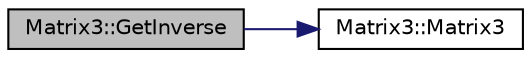 digraph G
{
  edge [fontname="Helvetica",fontsize="10",labelfontname="Helvetica",labelfontsize="10"];
  node [fontname="Helvetica",fontsize="10",shape=record];
  rankdir="LR";
  Node1 [label="Matrix3::GetInverse",height=0.2,width=0.4,color="black", fillcolor="grey75", style="filled" fontcolor="black"];
  Node1 -> Node2 [color="midnightblue",fontsize="10",style="solid",fontname="Helvetica"];
  Node2 [label="Matrix3::Matrix3",height=0.2,width=0.4,color="black", fillcolor="white", style="filled",URL="$class_matrix3.html#a773fdcf139826ddb39c30e7d08bbdb90",tooltip="Default constructor."];
}
